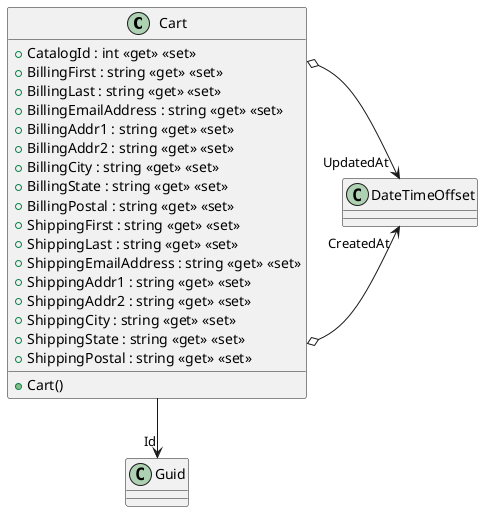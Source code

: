 @startuml
class Cart {
    + Cart()
    + CatalogId : int <<get>> <<set>>
    + BillingFirst : string <<get>> <<set>>
    + BillingLast : string <<get>> <<set>>
    + BillingEmailAddress : string <<get>> <<set>>
    + BillingAddr1 : string <<get>> <<set>>
    + BillingAddr2 : string <<get>> <<set>>
    + BillingCity : string <<get>> <<set>>
    + BillingState : string <<get>> <<set>>
    + BillingPostal : string <<get>> <<set>>
    + ShippingFirst : string <<get>> <<set>>
    + ShippingLast : string <<get>> <<set>>
    + ShippingEmailAddress : string <<get>> <<set>>
    + ShippingAddr1 : string <<get>> <<set>>
    + ShippingAddr2 : string <<get>> <<set>>
    + ShippingCity : string <<get>> <<set>>
    + ShippingState : string <<get>> <<set>>
    + ShippingPostal : string <<get>> <<set>>
}
Cart --> "Id" Guid
Cart o-> "CreatedAt" DateTimeOffset
Cart o-> "UpdatedAt" DateTimeOffset
@enduml
